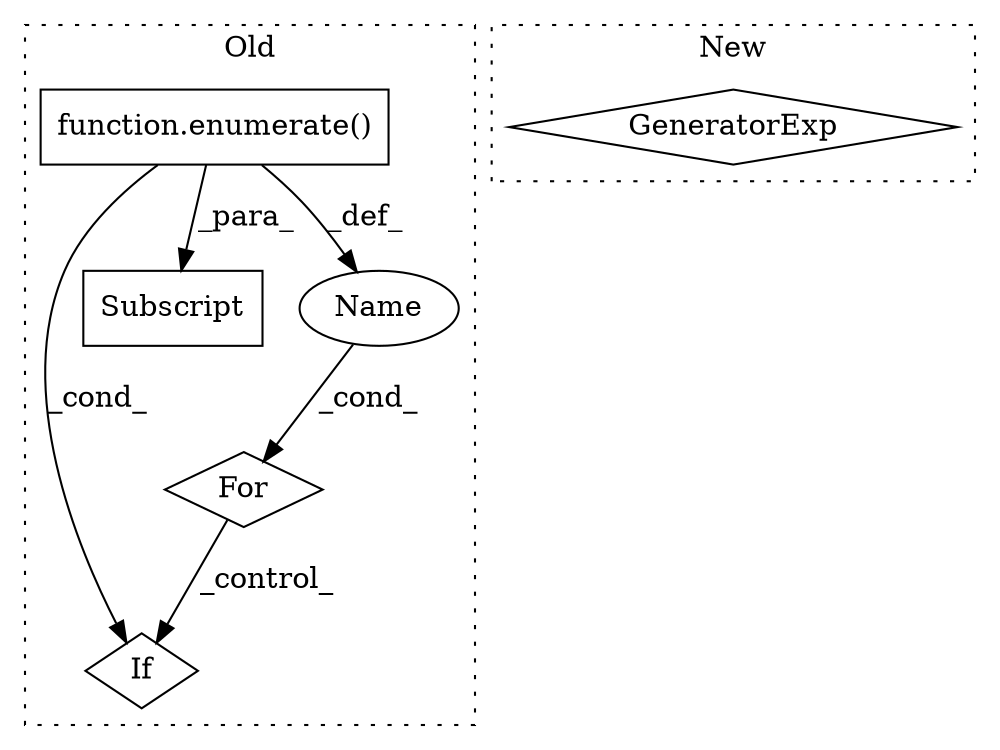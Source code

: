 digraph G {
subgraph cluster0 {
1 [label="function.enumerate()" a="75" s="5501,5524" l="10,1" shape="box"];
3 [label="If" a="96" s="5539" l="3" shape="diamond"];
4 [label="Subscript" a="63" s="5582,0" l="16,0" shape="box"];
5 [label="For" a="107" s="5483,5525" l="4,14" shape="diamond"];
6 [label="Name" a="87" s="5490" l="7" shape="ellipse"];
label = "Old";
style="dotted";
}
subgraph cluster1 {
2 [label="GeneratorExp" a="55" s="5914" l="149" shape="diamond"];
label = "New";
style="dotted";
}
1 -> 6 [label="_def_"];
1 -> 3 [label="_cond_"];
1 -> 4 [label="_para_"];
5 -> 3 [label="_control_"];
6 -> 5 [label="_cond_"];
}